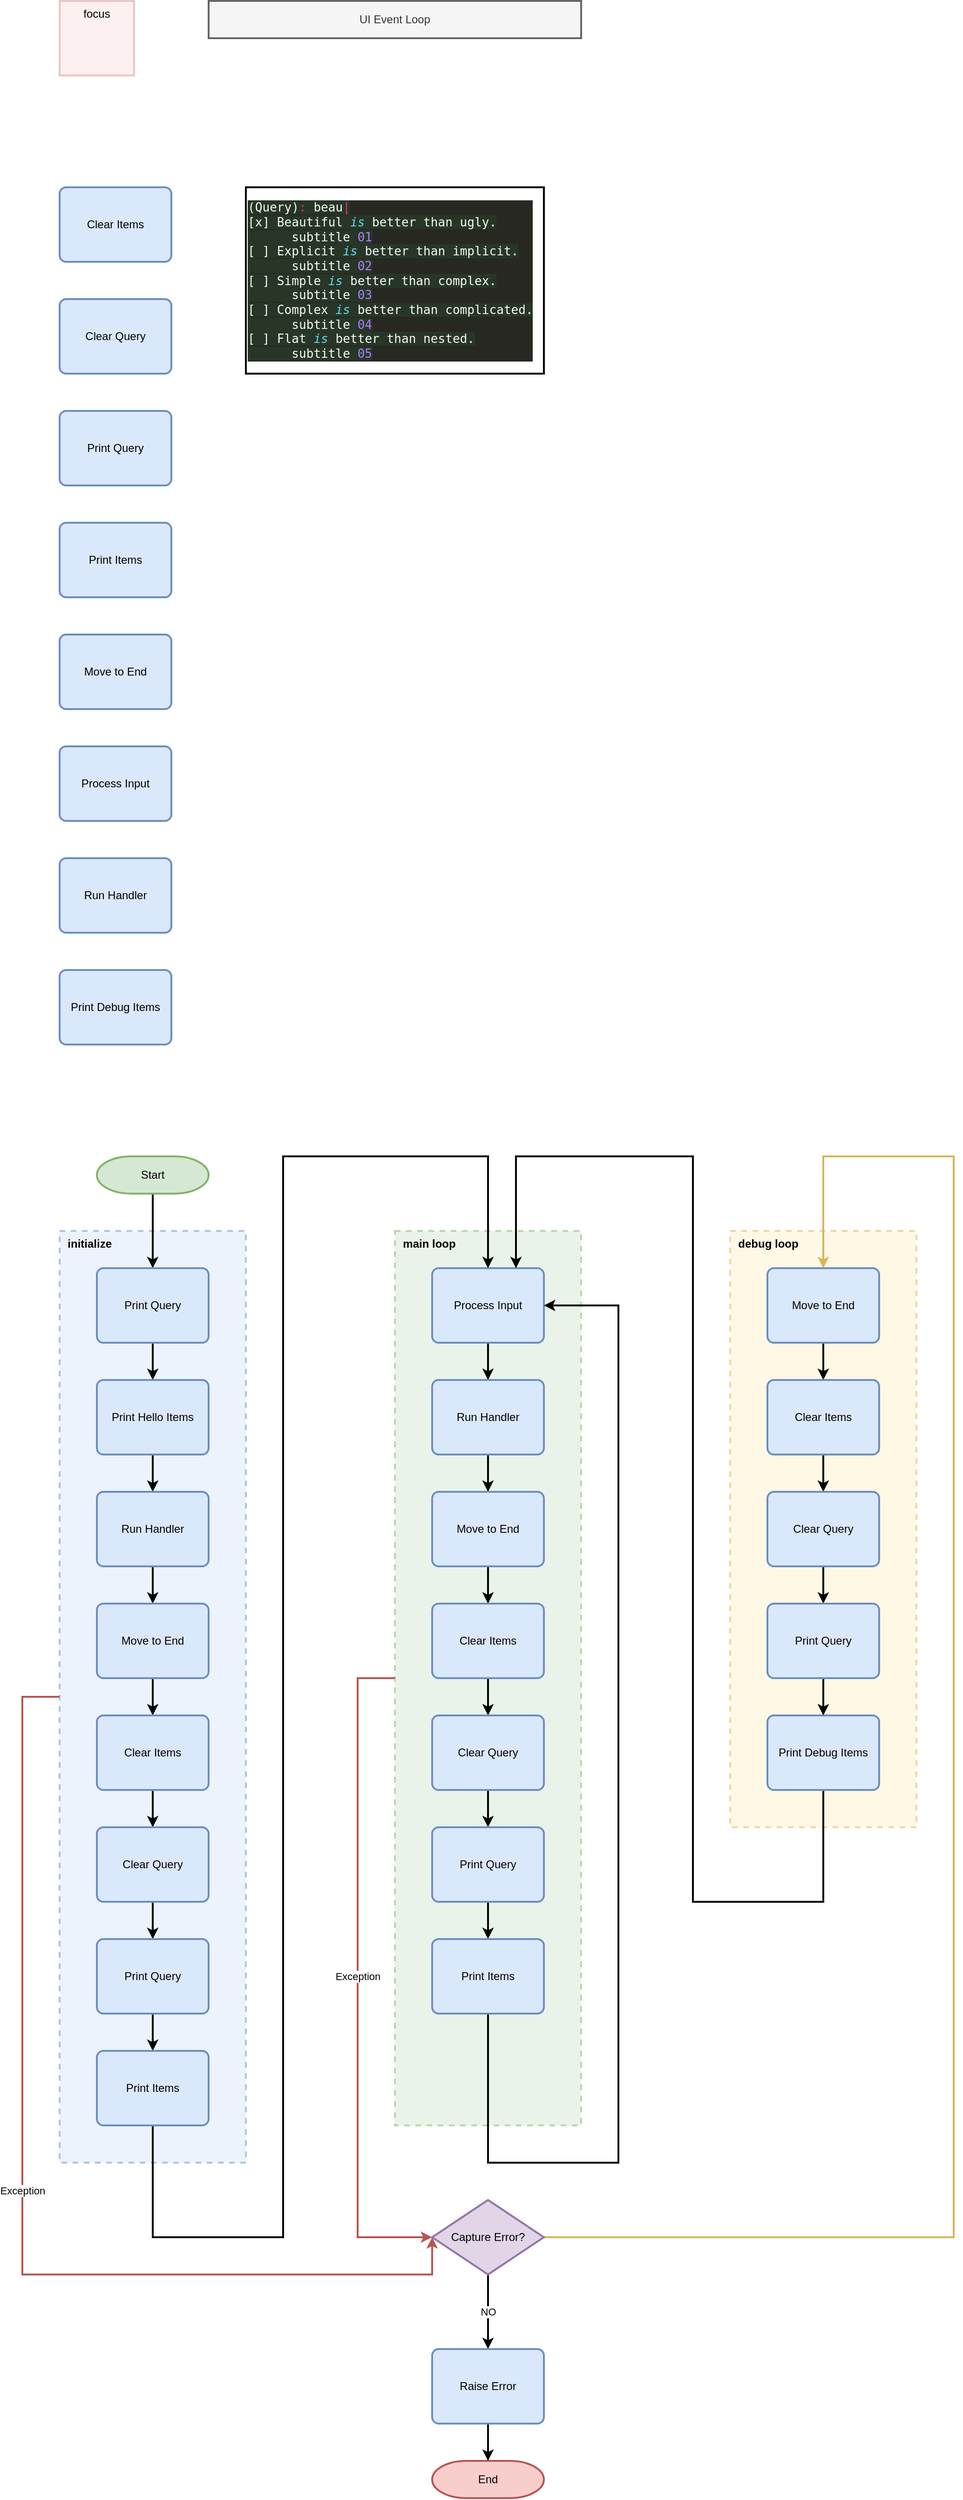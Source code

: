 <mxfile version="21.2.8" type="device">
  <diagram name="ui event loop" id="hauDpGMIOvD7AEi0XlZN">
    <mxGraphModel dx="1362" dy="840" grid="1" gridSize="10" guides="1" tooltips="1" connect="1" arrows="1" fold="1" page="1" pageScale="1" pageWidth="850" pageHeight="1100" math="0" shadow="0">
      <root>
        <mxCell id="0" />
        <mxCell id="1" parent="0" />
        <mxCell id="tgO8LPNmSBlsWaKAyLgE-65" value="&lt;b&gt;&amp;nbsp; debug loop&lt;/b&gt;" style="rounded=0;whiteSpace=wrap;html=1;fillColor=#fff2cc;dashed=1;strokeWidth=2;verticalAlign=top;strokeColor=#d6b656;opacity=50;align=left;" parent="1" vertex="1">
          <mxGeometry x="800" y="1400" width="200" height="640" as="geometry" />
        </mxCell>
        <mxCell id="tgO8LPNmSBlsWaKAyLgE-39" value="&lt;b&gt;&amp;nbsp; main loop&lt;/b&gt;" style="rounded=0;whiteSpace=wrap;html=1;fillColor=#d5e8d4;dashed=1;strokeWidth=2;verticalAlign=top;strokeColor=#82b366;opacity=50;align=left;" parent="1" vertex="1">
          <mxGeometry x="440" y="1400" width="200" height="960" as="geometry" />
        </mxCell>
        <mxCell id="ZLQc7L-47_5WcNueIL38-1" value="Exception" style="edgeStyle=orthogonalEdgeStyle;rounded=0;orthogonalLoop=1;jettySize=auto;html=1;exitX=0;exitY=0.5;exitDx=0;exitDy=0;entryX=0;entryY=0.5;entryDx=0;entryDy=0;entryPerimeter=0;strokeWidth=2;fillColor=#f8cecc;strokeColor=#b85450;" edge="1" parent="1" source="tgO8LPNmSBlsWaKAyLgE-20" target="tgO8LPNmSBlsWaKAyLgE-14">
          <mxGeometry relative="1" as="geometry">
            <Array as="points">
              <mxPoint x="40" y="1900" />
              <mxPoint x="40" y="2520" />
              <mxPoint x="480" y="2520" />
            </Array>
          </mxGeometry>
        </mxCell>
        <mxCell id="tgO8LPNmSBlsWaKAyLgE-20" value="&lt;b&gt;&amp;nbsp; initialize&lt;/b&gt;" style="rounded=0;whiteSpace=wrap;html=1;fillColor=#dae8fc;dashed=1;strokeWidth=2;verticalAlign=top;strokeColor=#6c8ebf;opacity=50;align=left;" parent="1" vertex="1">
          <mxGeometry x="80" y="1400" width="200" height="1000" as="geometry" />
        </mxCell>
        <mxCell id="tgO8LPNmSBlsWaKAyLgE-22" style="edgeStyle=orthogonalEdgeStyle;rounded=0;orthogonalLoop=1;jettySize=auto;html=1;exitX=0.5;exitY=1;exitDx=0;exitDy=0;exitPerimeter=0;entryX=0.5;entryY=0;entryDx=0;entryDy=0;strokeWidth=2;" parent="1" source="tgO8LPNmSBlsWaKAyLgE-4" target="tgO8LPNmSBlsWaKAyLgE-16" edge="1">
          <mxGeometry relative="1" as="geometry" />
        </mxCell>
        <mxCell id="tgO8LPNmSBlsWaKAyLgE-4" value="Start" style="strokeWidth=2;html=1;shape=mxgraph.flowchart.terminator;whiteSpace=wrap;fillColor=#d5e8d4;strokeColor=#82b366;" parent="1" vertex="1">
          <mxGeometry x="120" y="1320" width="120" height="40" as="geometry" />
        </mxCell>
        <mxCell id="tgO8LPNmSBlsWaKAyLgE-42" value="NO" style="edgeStyle=orthogonalEdgeStyle;rounded=0;orthogonalLoop=1;jettySize=auto;html=1;exitX=0.5;exitY=1;exitDx=0;exitDy=0;exitPerimeter=0;entryX=0.5;entryY=0;entryDx=0;entryDy=0;strokeWidth=2;" parent="1" source="tgO8LPNmSBlsWaKAyLgE-14" target="tgO8LPNmSBlsWaKAyLgE-44" edge="1">
          <mxGeometry relative="1" as="geometry">
            <mxPoint x="140.211" y="4070" as="targetPoint" />
            <Array as="points" />
          </mxGeometry>
        </mxCell>
        <mxCell id="zg-VQalZBylLjWLCVl9F-16" style="edgeStyle=orthogonalEdgeStyle;rounded=0;orthogonalLoop=1;jettySize=auto;html=1;exitX=1;exitY=0.5;exitDx=0;exitDy=0;exitPerimeter=0;entryX=0.5;entryY=0;entryDx=0;entryDy=0;strokeWidth=2;fillColor=#fff2cc;strokeColor=#d6b656;" parent="1" source="tgO8LPNmSBlsWaKAyLgE-14" target="tgO8LPNmSBlsWaKAyLgE-52" edge="1">
          <mxGeometry relative="1" as="geometry">
            <Array as="points">
              <mxPoint x="1040" y="2480" />
              <mxPoint x="1040" y="1320" />
              <mxPoint x="900" y="1320" />
            </Array>
          </mxGeometry>
        </mxCell>
        <mxCell id="tgO8LPNmSBlsWaKAyLgE-14" value="Capture Error?" style="strokeWidth=2;html=1;shape=mxgraph.flowchart.decision;whiteSpace=wrap;fillColor=#e1d5e7;strokeColor=#9673a6;" parent="1" vertex="1">
          <mxGeometry x="480" y="2440" width="120" height="80" as="geometry" />
        </mxCell>
        <mxCell id="zg-VQalZBylLjWLCVl9F-13" style="edgeStyle=orthogonalEdgeStyle;rounded=0;orthogonalLoop=1;jettySize=auto;html=1;entryX=0.5;entryY=0;entryDx=0;entryDy=0;strokeWidth=2;" parent="1" source="tgO8LPNmSBlsWaKAyLgE-16" target="zg-VQalZBylLjWLCVl9F-1" edge="1">
          <mxGeometry relative="1" as="geometry" />
        </mxCell>
        <mxCell id="tgO8LPNmSBlsWaKAyLgE-16" value="Print Query" style="rounded=1;whiteSpace=wrap;html=1;absoluteArcSize=1;arcSize=14;strokeWidth=2;fillColor=#dae8fc;strokeColor=#6c8ebf;" parent="1" vertex="1">
          <mxGeometry x="120" y="1440" width="120" height="80" as="geometry" />
        </mxCell>
        <mxCell id="tgO8LPNmSBlsWaKAyLgE-26" style="edgeStyle=orthogonalEdgeStyle;rounded=0;orthogonalLoop=1;jettySize=auto;html=1;exitX=0.5;exitY=1;exitDx=0;exitDy=0;entryX=0.5;entryY=0;entryDx=0;entryDy=0;strokeWidth=2;" parent="1" source="tgO8LPNmSBlsWaKAyLgE-17" target="tgO8LPNmSBlsWaKAyLgE-25" edge="1">
          <mxGeometry relative="1" as="geometry" />
        </mxCell>
        <mxCell id="tgO8LPNmSBlsWaKAyLgE-17" value="Process Input" style="rounded=1;whiteSpace=wrap;html=1;absoluteArcSize=1;arcSize=14;strokeWidth=2;fillColor=#dae8fc;strokeColor=#6c8ebf;" parent="1" vertex="1">
          <mxGeometry x="480" y="1440" width="120" height="80" as="geometry" />
        </mxCell>
        <mxCell id="tgO8LPNmSBlsWaKAyLgE-47" style="edgeStyle=orthogonalEdgeStyle;rounded=0;orthogonalLoop=1;jettySize=auto;html=1;strokeWidth=2;entryX=0.5;entryY=0;entryDx=0;entryDy=0;exitX=0.5;exitY=1;exitDx=0;exitDy=0;" parent="1" source="zg-VQalZBylLjWLCVl9F-12" target="tgO8LPNmSBlsWaKAyLgE-17" edge="1">
          <mxGeometry relative="1" as="geometry">
            <mxPoint x="180" y="2600" as="sourcePoint" />
            <mxPoint x="80" y="2810" as="targetPoint" />
            <Array as="points">
              <mxPoint x="180" y="2480" />
              <mxPoint x="320" y="2480" />
              <mxPoint x="320" y="1320" />
              <mxPoint x="540" y="1320" />
            </Array>
          </mxGeometry>
        </mxCell>
        <mxCell id="tgO8LPNmSBlsWaKAyLgE-28" style="edgeStyle=orthogonalEdgeStyle;rounded=0;orthogonalLoop=1;jettySize=auto;html=1;exitX=0.5;exitY=1;exitDx=0;exitDy=0;entryX=0.5;entryY=0;entryDx=0;entryDy=0;strokeWidth=2;" parent="1" source="tgO8LPNmSBlsWaKAyLgE-25" target="tgO8LPNmSBlsWaKAyLgE-27" edge="1">
          <mxGeometry relative="1" as="geometry" />
        </mxCell>
        <mxCell id="tgO8LPNmSBlsWaKAyLgE-25" value="Run Handler" style="rounded=1;whiteSpace=wrap;html=1;absoluteArcSize=1;arcSize=14;strokeWidth=2;fillColor=#dae8fc;strokeColor=#6c8ebf;" parent="1" vertex="1">
          <mxGeometry x="480" y="1560" width="120" height="80" as="geometry" />
        </mxCell>
        <mxCell id="tgO8LPNmSBlsWaKAyLgE-30" style="edgeStyle=orthogonalEdgeStyle;rounded=0;orthogonalLoop=1;jettySize=auto;html=1;exitX=0.5;exitY=1;exitDx=0;exitDy=0;entryX=0.5;entryY=0;entryDx=0;entryDy=0;strokeWidth=2;" parent="1" source="tgO8LPNmSBlsWaKAyLgE-27" target="tgO8LPNmSBlsWaKAyLgE-29" edge="1">
          <mxGeometry relative="1" as="geometry" />
        </mxCell>
        <mxCell id="tgO8LPNmSBlsWaKAyLgE-27" value="Move to End" style="rounded=1;whiteSpace=wrap;html=1;absoluteArcSize=1;arcSize=14;strokeWidth=2;fillColor=#dae8fc;strokeColor=#6c8ebf;" parent="1" vertex="1">
          <mxGeometry x="480" y="1680" width="120" height="80" as="geometry" />
        </mxCell>
        <mxCell id="tgO8LPNmSBlsWaKAyLgE-32" style="edgeStyle=orthogonalEdgeStyle;rounded=0;orthogonalLoop=1;jettySize=auto;html=1;exitX=0.5;exitY=1;exitDx=0;exitDy=0;entryX=0.5;entryY=0;entryDx=0;entryDy=0;strokeWidth=2;" parent="1" source="tgO8LPNmSBlsWaKAyLgE-29" target="tgO8LPNmSBlsWaKAyLgE-31" edge="1">
          <mxGeometry relative="1" as="geometry" />
        </mxCell>
        <mxCell id="tgO8LPNmSBlsWaKAyLgE-29" value="Clear Items" style="rounded=1;whiteSpace=wrap;html=1;absoluteArcSize=1;arcSize=14;strokeWidth=2;fillColor=#dae8fc;strokeColor=#6c8ebf;" parent="1" vertex="1">
          <mxGeometry x="480" y="1800" width="120" height="80" as="geometry" />
        </mxCell>
        <mxCell id="tgO8LPNmSBlsWaKAyLgE-35" style="edgeStyle=orthogonalEdgeStyle;rounded=0;orthogonalLoop=1;jettySize=auto;html=1;exitX=0.5;exitY=1;exitDx=0;exitDy=0;entryX=0.5;entryY=0;entryDx=0;entryDy=0;strokeWidth=2;" parent="1" source="tgO8LPNmSBlsWaKAyLgE-31" target="tgO8LPNmSBlsWaKAyLgE-33" edge="1">
          <mxGeometry relative="1" as="geometry" />
        </mxCell>
        <mxCell id="tgO8LPNmSBlsWaKAyLgE-31" value="Clear Query" style="rounded=1;whiteSpace=wrap;html=1;absoluteArcSize=1;arcSize=14;strokeWidth=2;fillColor=#dae8fc;strokeColor=#6c8ebf;" parent="1" vertex="1">
          <mxGeometry x="480" y="1920" width="120" height="80" as="geometry" />
        </mxCell>
        <mxCell id="tgO8LPNmSBlsWaKAyLgE-36" style="edgeStyle=orthogonalEdgeStyle;rounded=0;orthogonalLoop=1;jettySize=auto;html=1;exitX=0.5;exitY=1;exitDx=0;exitDy=0;entryX=0.5;entryY=0;entryDx=0;entryDy=0;strokeWidth=2;" parent="1" source="tgO8LPNmSBlsWaKAyLgE-33" target="tgO8LPNmSBlsWaKAyLgE-34" edge="1">
          <mxGeometry relative="1" as="geometry" />
        </mxCell>
        <mxCell id="tgO8LPNmSBlsWaKAyLgE-33" value="Print Query" style="rounded=1;whiteSpace=wrap;html=1;absoluteArcSize=1;arcSize=14;strokeWidth=2;fillColor=#dae8fc;strokeColor=#6c8ebf;" parent="1" vertex="1">
          <mxGeometry x="480" y="2040" width="120" height="80" as="geometry" />
        </mxCell>
        <mxCell id="zg-VQalZBylLjWLCVl9F-22" style="edgeStyle=orthogonalEdgeStyle;rounded=0;orthogonalLoop=1;jettySize=auto;html=1;exitX=0.5;exitY=1;exitDx=0;exitDy=0;entryX=1;entryY=0.5;entryDx=0;entryDy=0;strokeWidth=2;" parent="1" source="tgO8LPNmSBlsWaKAyLgE-34" target="tgO8LPNmSBlsWaKAyLgE-17" edge="1">
          <mxGeometry relative="1" as="geometry">
            <Array as="points">
              <mxPoint x="540" y="2400" />
              <mxPoint x="680" y="2400" />
              <mxPoint x="680" y="1480" />
            </Array>
          </mxGeometry>
        </mxCell>
        <mxCell id="tgO8LPNmSBlsWaKAyLgE-34" value="Print Items" style="rounded=1;whiteSpace=wrap;html=1;absoluteArcSize=1;arcSize=14;strokeWidth=2;fillColor=#dae8fc;strokeColor=#6c8ebf;" parent="1" vertex="1">
          <mxGeometry x="480" y="2160" width="120" height="80" as="geometry" />
        </mxCell>
        <mxCell id="tgO8LPNmSBlsWaKAyLgE-40" value="Exception" style="edgeStyle=orthogonalEdgeStyle;rounded=0;orthogonalLoop=1;jettySize=auto;html=1;entryX=0;entryY=0.5;entryDx=0;entryDy=0;entryPerimeter=0;fillColor=#f8cecc;strokeColor=#b85450;strokeWidth=2;exitX=0;exitY=0.5;exitDx=0;exitDy=0;" parent="1" source="tgO8LPNmSBlsWaKAyLgE-39" target="tgO8LPNmSBlsWaKAyLgE-14" edge="1">
          <mxGeometry relative="1" as="geometry">
            <mxPoint x="-100" y="3999.091" as="targetPoint" />
            <Array as="points">
              <mxPoint x="400" y="1880" />
              <mxPoint x="400" y="2480" />
            </Array>
            <mxPoint x="-10" y="3380" as="sourcePoint" />
          </mxGeometry>
        </mxCell>
        <mxCell id="tgO8LPNmSBlsWaKAyLgE-43" value="End" style="strokeWidth=2;html=1;shape=mxgraph.flowchart.terminator;whiteSpace=wrap;fillColor=#f8cecc;strokeColor=#b85450;" parent="1" vertex="1">
          <mxGeometry x="480" y="2720" width="120" height="40" as="geometry" />
        </mxCell>
        <mxCell id="tgO8LPNmSBlsWaKAyLgE-45" style="edgeStyle=orthogonalEdgeStyle;rounded=0;orthogonalLoop=1;jettySize=auto;html=1;exitX=0.5;exitY=1;exitDx=0;exitDy=0;entryX=0.5;entryY=0;entryDx=0;entryDy=0;entryPerimeter=0;strokeWidth=2;" parent="1" source="tgO8LPNmSBlsWaKAyLgE-44" target="tgO8LPNmSBlsWaKAyLgE-43" edge="1">
          <mxGeometry relative="1" as="geometry" />
        </mxCell>
        <mxCell id="tgO8LPNmSBlsWaKAyLgE-44" value="Raise Error" style="rounded=1;whiteSpace=wrap;html=1;absoluteArcSize=1;arcSize=14;strokeWidth=2;fillColor=#dae8fc;strokeColor=#6c8ebf;" parent="1" vertex="1">
          <mxGeometry x="480" y="2600" width="120" height="80" as="geometry" />
        </mxCell>
        <mxCell id="zg-VQalZBylLjWLCVl9F-21" style="edgeStyle=orthogonalEdgeStyle;rounded=0;orthogonalLoop=1;jettySize=auto;html=1;exitX=0.5;exitY=1;exitDx=0;exitDy=0;entryX=0.75;entryY=0;entryDx=0;entryDy=0;strokeWidth=2;" parent="1" source="tgO8LPNmSBlsWaKAyLgE-50" target="tgO8LPNmSBlsWaKAyLgE-17" edge="1">
          <mxGeometry relative="1" as="geometry">
            <Array as="points">
              <mxPoint x="900" y="2120" />
              <mxPoint x="760" y="2120" />
              <mxPoint x="760" y="1320" />
              <mxPoint x="570" y="1320" />
            </Array>
          </mxGeometry>
        </mxCell>
        <mxCell id="tgO8LPNmSBlsWaKAyLgE-50" value="Print Debug Items" style="rounded=1;whiteSpace=wrap;html=1;absoluteArcSize=1;arcSize=14;strokeWidth=2;fillColor=#dae8fc;strokeColor=#6c8ebf;" parent="1" vertex="1">
          <mxGeometry x="840" y="1920" width="120" height="80" as="geometry" />
        </mxCell>
        <mxCell id="zg-VQalZBylLjWLCVl9F-17" style="edgeStyle=orthogonalEdgeStyle;rounded=0;orthogonalLoop=1;jettySize=auto;html=1;exitX=0.5;exitY=1;exitDx=0;exitDy=0;entryX=0.5;entryY=0;entryDx=0;entryDy=0;strokeWidth=2;" parent="1" source="tgO8LPNmSBlsWaKAyLgE-52" target="tgO8LPNmSBlsWaKAyLgE-54" edge="1">
          <mxGeometry relative="1" as="geometry" />
        </mxCell>
        <mxCell id="tgO8LPNmSBlsWaKAyLgE-52" value="Move to End" style="rounded=1;whiteSpace=wrap;html=1;absoluteArcSize=1;arcSize=14;strokeWidth=2;fillColor=#dae8fc;strokeColor=#6c8ebf;" parent="1" vertex="1">
          <mxGeometry x="840" y="1440" width="120" height="80" as="geometry" />
        </mxCell>
        <mxCell id="zg-VQalZBylLjWLCVl9F-18" style="edgeStyle=orthogonalEdgeStyle;rounded=0;orthogonalLoop=1;jettySize=auto;html=1;exitX=0.5;exitY=1;exitDx=0;exitDy=0;entryX=0.5;entryY=0;entryDx=0;entryDy=0;strokeWidth=2;" parent="1" source="tgO8LPNmSBlsWaKAyLgE-54" target="tgO8LPNmSBlsWaKAyLgE-56" edge="1">
          <mxGeometry relative="1" as="geometry" />
        </mxCell>
        <mxCell id="tgO8LPNmSBlsWaKAyLgE-54" value="Clear Items" style="rounded=1;whiteSpace=wrap;html=1;absoluteArcSize=1;arcSize=14;strokeWidth=2;fillColor=#dae8fc;strokeColor=#6c8ebf;" parent="1" vertex="1">
          <mxGeometry x="840" y="1560" width="120" height="80" as="geometry" />
        </mxCell>
        <mxCell id="zg-VQalZBylLjWLCVl9F-19" style="edgeStyle=orthogonalEdgeStyle;rounded=0;orthogonalLoop=1;jettySize=auto;html=1;exitX=0.5;exitY=1;exitDx=0;exitDy=0;entryX=0.5;entryY=0;entryDx=0;entryDy=0;strokeWidth=2;" parent="1" source="tgO8LPNmSBlsWaKAyLgE-56" target="tgO8LPNmSBlsWaKAyLgE-57" edge="1">
          <mxGeometry relative="1" as="geometry" />
        </mxCell>
        <mxCell id="tgO8LPNmSBlsWaKAyLgE-56" value="Clear Query" style="rounded=1;whiteSpace=wrap;html=1;absoluteArcSize=1;arcSize=14;strokeWidth=2;fillColor=#dae8fc;strokeColor=#6c8ebf;" parent="1" vertex="1">
          <mxGeometry x="840" y="1680" width="120" height="80" as="geometry" />
        </mxCell>
        <mxCell id="zg-VQalZBylLjWLCVl9F-20" style="edgeStyle=orthogonalEdgeStyle;rounded=0;orthogonalLoop=1;jettySize=auto;html=1;exitX=0.5;exitY=1;exitDx=0;exitDy=0;entryX=0.5;entryY=0;entryDx=0;entryDy=0;strokeWidth=2;" parent="1" source="tgO8LPNmSBlsWaKAyLgE-57" target="tgO8LPNmSBlsWaKAyLgE-50" edge="1">
          <mxGeometry relative="1" as="geometry" />
        </mxCell>
        <mxCell id="tgO8LPNmSBlsWaKAyLgE-57" value="Print Query" style="rounded=1;whiteSpace=wrap;html=1;absoluteArcSize=1;arcSize=14;strokeWidth=2;fillColor=#dae8fc;strokeColor=#6c8ebf;" parent="1" vertex="1">
          <mxGeometry x="840" y="1800" width="120" height="80" as="geometry" />
        </mxCell>
        <mxCell id="zg-VQalZBylLjWLCVl9F-15" style="edgeStyle=orthogonalEdgeStyle;rounded=0;orthogonalLoop=1;jettySize=auto;html=1;exitX=0.5;exitY=1;exitDx=0;exitDy=0;entryX=0.5;entryY=0;entryDx=0;entryDy=0;strokeWidth=2;" parent="1" source="zg-VQalZBylLjWLCVl9F-1" target="zg-VQalZBylLjWLCVl9F-3" edge="1">
          <mxGeometry relative="1" as="geometry" />
        </mxCell>
        <mxCell id="zg-VQalZBylLjWLCVl9F-1" value="Print Hello Items" style="rounded=1;whiteSpace=wrap;html=1;absoluteArcSize=1;arcSize=14;strokeWidth=2;fillColor=#dae8fc;strokeColor=#6c8ebf;" parent="1" vertex="1">
          <mxGeometry x="120" y="1560" width="120" height="80" as="geometry" />
        </mxCell>
        <mxCell id="zg-VQalZBylLjWLCVl9F-2" style="edgeStyle=orthogonalEdgeStyle;rounded=0;orthogonalLoop=1;jettySize=auto;html=1;exitX=0.5;exitY=1;exitDx=0;exitDy=0;entryX=0.5;entryY=0;entryDx=0;entryDy=0;strokeWidth=2;" parent="1" source="zg-VQalZBylLjWLCVl9F-3" target="zg-VQalZBylLjWLCVl9F-5" edge="1">
          <mxGeometry relative="1" as="geometry" />
        </mxCell>
        <mxCell id="zg-VQalZBylLjWLCVl9F-3" value="Run Handler" style="rounded=1;whiteSpace=wrap;html=1;absoluteArcSize=1;arcSize=14;strokeWidth=2;fillColor=#dae8fc;strokeColor=#6c8ebf;" parent="1" vertex="1">
          <mxGeometry x="120" y="1680" width="120" height="80" as="geometry" />
        </mxCell>
        <mxCell id="zg-VQalZBylLjWLCVl9F-4" style="edgeStyle=orthogonalEdgeStyle;rounded=0;orthogonalLoop=1;jettySize=auto;html=1;exitX=0.5;exitY=1;exitDx=0;exitDy=0;entryX=0.5;entryY=0;entryDx=0;entryDy=0;strokeWidth=2;" parent="1" source="zg-VQalZBylLjWLCVl9F-5" target="zg-VQalZBylLjWLCVl9F-7" edge="1">
          <mxGeometry relative="1" as="geometry" />
        </mxCell>
        <mxCell id="zg-VQalZBylLjWLCVl9F-5" value="Move to End" style="rounded=1;whiteSpace=wrap;html=1;absoluteArcSize=1;arcSize=14;strokeWidth=2;fillColor=#dae8fc;strokeColor=#6c8ebf;" parent="1" vertex="1">
          <mxGeometry x="120" y="1800" width="120" height="80" as="geometry" />
        </mxCell>
        <mxCell id="zg-VQalZBylLjWLCVl9F-6" style="edgeStyle=orthogonalEdgeStyle;rounded=0;orthogonalLoop=1;jettySize=auto;html=1;exitX=0.5;exitY=1;exitDx=0;exitDy=0;entryX=0.5;entryY=0;entryDx=0;entryDy=0;strokeWidth=2;" parent="1" source="zg-VQalZBylLjWLCVl9F-7" target="zg-VQalZBylLjWLCVl9F-9" edge="1">
          <mxGeometry relative="1" as="geometry" />
        </mxCell>
        <mxCell id="zg-VQalZBylLjWLCVl9F-7" value="Clear Items" style="rounded=1;whiteSpace=wrap;html=1;absoluteArcSize=1;arcSize=14;strokeWidth=2;fillColor=#dae8fc;strokeColor=#6c8ebf;" parent="1" vertex="1">
          <mxGeometry x="120" y="1920" width="120" height="80" as="geometry" />
        </mxCell>
        <mxCell id="zg-VQalZBylLjWLCVl9F-8" style="edgeStyle=orthogonalEdgeStyle;rounded=0;orthogonalLoop=1;jettySize=auto;html=1;exitX=0.5;exitY=1;exitDx=0;exitDy=0;entryX=0.5;entryY=0;entryDx=0;entryDy=0;strokeWidth=2;" parent="1" source="zg-VQalZBylLjWLCVl9F-9" target="zg-VQalZBylLjWLCVl9F-11" edge="1">
          <mxGeometry relative="1" as="geometry" />
        </mxCell>
        <mxCell id="zg-VQalZBylLjWLCVl9F-9" value="Clear Query" style="rounded=1;whiteSpace=wrap;html=1;absoluteArcSize=1;arcSize=14;strokeWidth=2;fillColor=#dae8fc;strokeColor=#6c8ebf;" parent="1" vertex="1">
          <mxGeometry x="120" y="2040" width="120" height="80" as="geometry" />
        </mxCell>
        <mxCell id="zg-VQalZBylLjWLCVl9F-10" style="edgeStyle=orthogonalEdgeStyle;rounded=0;orthogonalLoop=1;jettySize=auto;html=1;exitX=0.5;exitY=1;exitDx=0;exitDy=0;entryX=0.5;entryY=0;entryDx=0;entryDy=0;strokeWidth=2;" parent="1" source="zg-VQalZBylLjWLCVl9F-11" target="zg-VQalZBylLjWLCVl9F-12" edge="1">
          <mxGeometry relative="1" as="geometry" />
        </mxCell>
        <mxCell id="zg-VQalZBylLjWLCVl9F-11" value="Print Query" style="rounded=1;whiteSpace=wrap;html=1;absoluteArcSize=1;arcSize=14;strokeWidth=2;fillColor=#dae8fc;strokeColor=#6c8ebf;" parent="1" vertex="1">
          <mxGeometry x="120" y="2160" width="120" height="80" as="geometry" />
        </mxCell>
        <mxCell id="zg-VQalZBylLjWLCVl9F-12" value="Print Items" style="rounded=1;whiteSpace=wrap;html=1;absoluteArcSize=1;arcSize=14;strokeWidth=2;fillColor=#dae8fc;strokeColor=#6c8ebf;" parent="1" vertex="1">
          <mxGeometry x="120" y="2280" width="120" height="80" as="geometry" />
        </mxCell>
        <mxCell id="TICj0VbI9X2ZVUqaROgw-1" value="Clear Items" style="rounded=1;whiteSpace=wrap;html=1;absoluteArcSize=1;arcSize=14;strokeWidth=2;fillColor=#dae8fc;strokeColor=#6c8ebf;" vertex="1" parent="1">
          <mxGeometry x="80" y="280" width="120" height="80" as="geometry" />
        </mxCell>
        <mxCell id="TICj0VbI9X2ZVUqaROgw-2" value="Clear Query" style="rounded=1;whiteSpace=wrap;html=1;absoluteArcSize=1;arcSize=14;strokeWidth=2;fillColor=#dae8fc;strokeColor=#6c8ebf;" vertex="1" parent="1">
          <mxGeometry x="80" y="400" width="120" height="80" as="geometry" />
        </mxCell>
        <mxCell id="TICj0VbI9X2ZVUqaROgw-3" value="Print Query" style="rounded=1;whiteSpace=wrap;html=1;absoluteArcSize=1;arcSize=14;strokeWidth=2;fillColor=#dae8fc;strokeColor=#6c8ebf;" vertex="1" parent="1">
          <mxGeometry x="80" y="520" width="120" height="80" as="geometry" />
        </mxCell>
        <mxCell id="TICj0VbI9X2ZVUqaROgw-4" value="Print Items" style="rounded=1;whiteSpace=wrap;html=1;absoluteArcSize=1;arcSize=14;strokeWidth=2;fillColor=#dae8fc;strokeColor=#6c8ebf;" vertex="1" parent="1">
          <mxGeometry x="80" y="640" width="120" height="80" as="geometry" />
        </mxCell>
        <mxCell id="TICj0VbI9X2ZVUqaROgw-5" value="Move to End" style="rounded=1;whiteSpace=wrap;html=1;absoluteArcSize=1;arcSize=14;strokeWidth=2;fillColor=#dae8fc;strokeColor=#6c8ebf;" vertex="1" parent="1">
          <mxGeometry x="80" y="760" width="120" height="80" as="geometry" />
        </mxCell>
        <mxCell id="TICj0VbI9X2ZVUqaROgw-6" value="Process Input" style="rounded=1;whiteSpace=wrap;html=1;absoluteArcSize=1;arcSize=14;strokeWidth=2;fillColor=#dae8fc;strokeColor=#6c8ebf;" vertex="1" parent="1">
          <mxGeometry x="80" y="880" width="120" height="80" as="geometry" />
        </mxCell>
        <mxCell id="TICj0VbI9X2ZVUqaROgw-7" value="Run Handler" style="rounded=1;whiteSpace=wrap;html=1;absoluteArcSize=1;arcSize=14;strokeWidth=2;fillColor=#dae8fc;strokeColor=#6c8ebf;" vertex="1" parent="1">
          <mxGeometry x="80" y="1000" width="120" height="80" as="geometry" />
        </mxCell>
        <mxCell id="TICj0VbI9X2ZVUqaROgw-8" value="focus" style="whiteSpace=wrap;html=1;aspect=fixed;fillColor=#f8cecc;strokeColor=#b85450;opacity=30;verticalAlign=top;strokeWidth=2;" vertex="1" parent="1">
          <mxGeometry x="80" y="80" width="80" height="80" as="geometry" />
        </mxCell>
        <mxCell id="TICj0VbI9X2ZVUqaROgw-9" value="Print Debug Items" style="rounded=1;whiteSpace=wrap;html=1;absoluteArcSize=1;arcSize=14;strokeWidth=2;fillColor=#dae8fc;strokeColor=#6c8ebf;" vertex="1" parent="1">
          <mxGeometry x="80" y="1120" width="120" height="80" as="geometry" />
        </mxCell>
        <mxCell id="TICj0VbI9X2ZVUqaROgw-10" value="&lt;div style=&quot;background-color: rgb(39, 40, 34); color: rgb(248, 248, 242); font-family: &amp;quot;JetBrains Mono&amp;quot;, monospace; font-size: 9.8pt;&quot;&gt;&lt;span style=&quot;background-color:#273627;&quot;&gt;(Query)&lt;/span&gt;&lt;span style=&quot;color:#f92672;background-color:#273627;&quot;&gt;: &lt;/span&gt;&lt;span style=&quot;background-color:#273627;&quot;&gt;beau&lt;/span&gt;&lt;span style=&quot;color:#f92672;background-color:#273627;&quot;&gt;|&lt;br&gt;&lt;/span&gt;&lt;span style=&quot;background-color:#273627;&quot;&gt;[x] Beautiful &lt;/span&gt;&lt;span style=&quot;color:#66d9ef;background-color:#273627;font-style:italic;&quot;&gt;is &lt;/span&gt;&lt;span style=&quot;background-color:#273627;&quot;&gt;better than ugly.&lt;br&gt;&lt;/span&gt;&lt;span style=&quot;background-color:#273627;&quot;&gt;&amp;nbsp; &amp;nbsp; &amp;nbsp; subtitle &lt;/span&gt;&lt;span style=&quot;color:#ae81ff;background-color:#273627;&quot;&gt;01&lt;br&gt;&lt;/span&gt;&lt;span style=&quot;background-color:#273627;&quot;&gt;[ ] Explicit &lt;/span&gt;&lt;span style=&quot;color:#66d9ef;background-color:#273627;font-style:italic;&quot;&gt;is &lt;/span&gt;&lt;span style=&quot;background-color:#273627;&quot;&gt;better than implicit.&lt;br&gt;&lt;/span&gt;&lt;span style=&quot;background-color:#273627;&quot;&gt;&amp;nbsp; &amp;nbsp; &amp;nbsp; subtitle &lt;/span&gt;&lt;span style=&quot;color:#ae81ff;background-color:#273627;&quot;&gt;02&lt;br&gt;&lt;/span&gt;&lt;span style=&quot;background-color:#273627;&quot;&gt;[ ] Simple &lt;/span&gt;&lt;span style=&quot;color:#66d9ef;background-color:#273627;font-style:italic;&quot;&gt;is &lt;/span&gt;&lt;span style=&quot;background-color:#273627;&quot;&gt;better than complex.&lt;br&gt;&lt;/span&gt;&lt;span style=&quot;background-color:#273627;&quot;&gt;&amp;nbsp; &amp;nbsp; &amp;nbsp; subtitle &lt;/span&gt;&lt;span style=&quot;color:#ae81ff;background-color:#273627;&quot;&gt;03&lt;br&gt;&lt;/span&gt;&lt;span style=&quot;background-color:#273627;&quot;&gt;[ ] Complex &lt;/span&gt;&lt;span style=&quot;color:#66d9ef;background-color:#273627;font-style:italic;&quot;&gt;is &lt;/span&gt;&lt;span style=&quot;background-color:#273627;&quot;&gt;better than complicated.&lt;br&gt;&lt;/span&gt;&lt;span style=&quot;background-color:#273627;&quot;&gt;&amp;nbsp; &amp;nbsp; &amp;nbsp; subtitle &lt;/span&gt;&lt;span style=&quot;color:#ae81ff;background-color:#273627;&quot;&gt;04&lt;br&gt;&lt;/span&gt;&lt;span style=&quot;background-color:#273627;&quot;&gt;[ ] Flat &lt;/span&gt;&lt;span style=&quot;color:#66d9ef;background-color:#273627;font-style:italic;&quot;&gt;is &lt;/span&gt;&lt;span style=&quot;background-color:#273627;&quot;&gt;better than nested.&lt;br&gt;&lt;/span&gt;&lt;span style=&quot;background-color:#273627;&quot;&gt;&amp;nbsp; &amp;nbsp; &amp;nbsp; subtitle &lt;/span&gt;&lt;span style=&quot;color:#ae81ff;background-color:#273627;&quot;&gt;05&lt;/span&gt;&lt;/div&gt;" style="text;whiteSpace=wrap;html=1;strokeColor=default;verticalAlign=middle;strokeWidth=2;" vertex="1" parent="1">
          <mxGeometry x="280" y="280" width="320" height="200" as="geometry" />
        </mxCell>
        <mxCell id="TICj0VbI9X2ZVUqaROgw-11" value="UI Event Loop" style="text;html=1;strokeColor=#666666;fillColor=#f5f5f5;align=center;verticalAlign=middle;whiteSpace=wrap;rounded=0;strokeWidth=2;fontColor=#333333;" vertex="1" parent="1">
          <mxGeometry x="240" y="80" width="400" height="40" as="geometry" />
        </mxCell>
      </root>
    </mxGraphModel>
  </diagram>
</mxfile>
